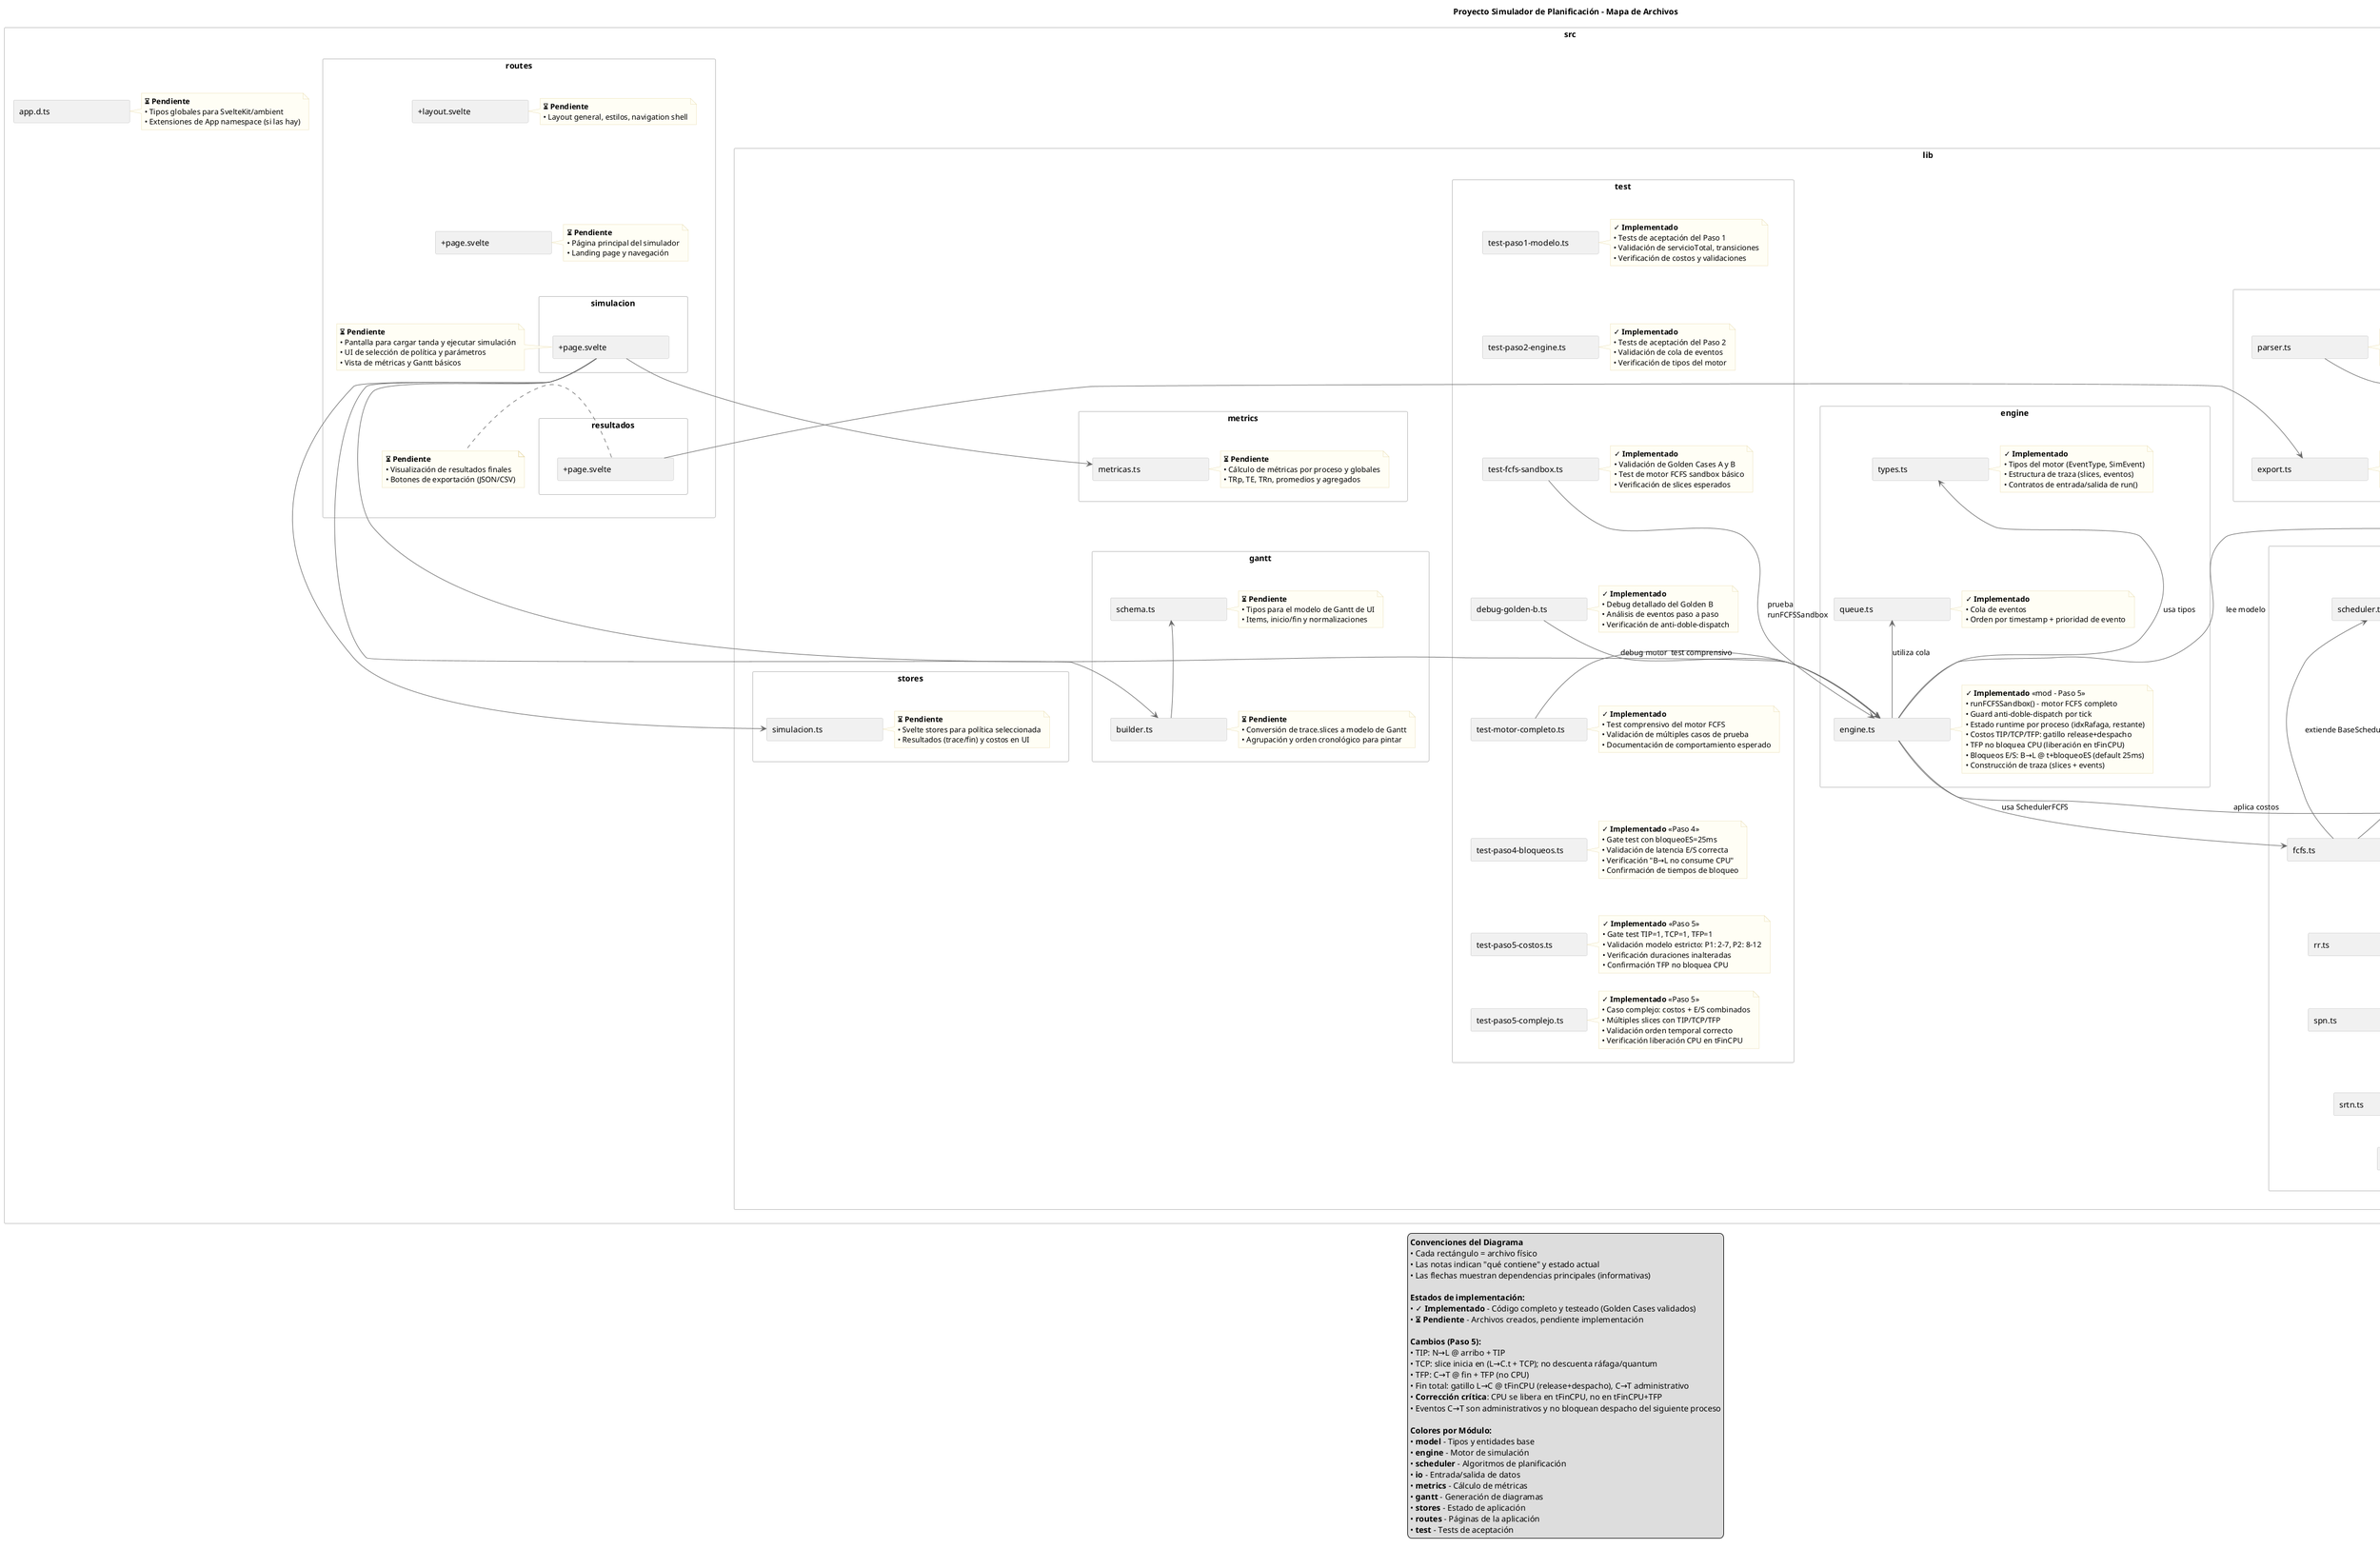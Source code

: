 @startuml Estructura - Mapa de Archivos

!define MODEL_COLOR #E8F4FD
!define ENGINE_COLOR #FDF2E9
!define SCHED_COLOR #E8F8F5
!define IO_COLOR #F3E5F5
!define METRICS_COLOR #EBF5FB
!define GANTT_COLOR #FADBD8
!define STORES_COLOR #FDEAA7
!define ROUTES_COLOR #D5E8D4
!define TEST_COLOR #FFF2CC

skinparam shadowing false
skinparam defaultTextAlignment left
skinparam packageStyle rectangle
skinparam ArrowColor #666666
skinparam PackageBorderColor #999999
skinparam RectangleBorderColor #BBBBBB
skinparam NoteBackgroundColor #FFFEF5
skinparam NoteBorderColor #E6D8A8
skinparam minClassWidth 180
skinparam maxMessageSize 150
skinparam nodesep 20
skinparam ranksep 30
hide circle

title Proyecto Simulador de Planificación – Mapa de Archivos

package "src" as SRC {

  package "lib" as LIB {

      package "model" as MODEL {
        rectangle "proceso.ts" as proceso_ts
        rectangle "rafaga.ts" as rafaga_ts
        rectangle "estados.ts" as estados_ts
        rectangle "costos.ts" as costos_ts
        
        proceso_ts -[hidden]down-> rafaga_ts
        rafaga_ts -[hidden]down-> estados_ts
        estados_ts -[hidden]down-> costos_ts

        note right of proceso_ts
          **✓ Implementado**
          • Tipos de Proceso (pid, arribo, ráfagas)
          • Estado del proceso (N, L, C, B, F)
          • servicioTotal() - suma de ráfagas CPU
          • isProcesoValido() - validación básica
        end note

        note right of rafaga_ts
          **✓ Implementado**
          • Utilidades para manejar rafagas
          • Índice/actual y chequeos de restantes
          • rafagaActual() - obtiene ráfaga por índice
          • quedanRafagas() - verifica ráfagas restantes
        end note

        note right of estados_ts
          **✓ Implementado**
          • Definición de estados
          • Reglas de transición válidas (invariantes)
          • Estados canónicos (N,L,C,B,F)
          • isTransicionLegal() - validador de transiciones
          • assertTransicionLegal() - error si ilegal
          • transicionarEstado() - transición inmutable
        end note

        note right of costos_ts
          **✓ Implementado**
          • Interface Costos (TIP, TCP, TFP, bloqueoES)
          • COSTOS_DEF - defaults (bloqueoES=25)
          • validarCostos() - verifica valores ≥ 0
          • makeCostos() - constructor saneado
        end note
      }

      package "engine" as ENGINE {
        rectangle "types.ts" as engine_types_ts
        rectangle "queue.ts" as queue_ts
        rectangle "engine.ts" as engine_ts
        
        engine_types_ts -[hidden]down-> queue_ts
        queue_ts -[hidden]down-> engine_ts

        note right of engine_types_ts
          **✓ Implementado**
          • Tipos del motor (EventType, SimEvent)
          • Estructura de traza (slices, eventos)
          • Contratos de entrada/salida de run()
        end note

        note right of queue_ts
          **✓ Implementado**
          • Cola de eventos
          • Orden por timestamp + prioridad de evento
        end note

        note right of engine_ts
          **✓ Implementado** <<mod - Paso 5>>
          • runFCFSSandbox() - motor FCFS completo
          • Guard anti-doble-dispatch por tick
          • Estado runtime por proceso (idxRafaga, restante)
          • Costos TIP/TCP/TFP: gatillo release+despacho
          • TFP no bloquea CPU (liberación en tFinCPU)
          • Bloqueos E/S: B→L @ t+bloqueoES (default 25ms)
          • Construcción de traza (slices + events)
        end note
      }

      package "scheduler" as SCHED {
        rectangle "scheduler.ts" as scheduler_ts
        rectangle "ready-queue.ts" as ready_queue_ts
        rectangle "fcfs.ts" as fcfs_ts
        rectangle "rr.ts" as rr_ts
        rectangle "spn.ts" as spn_ts
        rectangle "srtn.ts" as srtn_ts
        rectangle "priority.ts" as priority_ts
        
        scheduler_ts -[hidden]down-> ready_queue_ts
        ready_queue_ts -[hidden]down-> fcfs_ts
        fcfs_ts -[hidden]down-> rr_ts
        rr_ts -[hidden]down-> spn_ts
        spn_ts -[hidden]down-> srtn_ts
        srtn_ts -[hidden]down-> priority_ts

        note right of scheduler_ts
          **✓ Implementado**
          • IScheduler - interfaz completa de planificadores
          • BaseScheduler - clase base abstracta
          • Métodos: onAdmit, onReady, onBlock, onFinish, next()
        end note

        note right of ready_queue_ts
          **✓ Implementado**
          • ReadyQueue - cola FIFO simple
          • Métodos: enqueue, dequeue, isEmpty, clear, toArray
          • Manejo de PIDs en orden de llegada
        end note

        note right of fcfs_ts
          **✓ Implementado**
          • SchedulerFCFS - First Come First Served
          • Extiende BaseScheduler
          • Política no expropiativa (FIFO puro)
          • Integrado con motor sandbox
        end note

        note right of rr_ts
          **⏳ Pendiente**
          • Planificador Round Robin
          • Manejo de quantum y reencolado
        end note

        note right of spn_ts
          **⏳ Pendiente**
          • Planificador SPN (no expropiativo)
          • Selección por ráfaga más corta siguiente
        end note

        note right of srtn_ts
          **⏳ Pendiente**
          • Planificador SRTN (expropiativo)
          • Selección por menor tiempo restante
        end note

        note right of priority_ts
          **⏳ Pendiente**
          • Planificador por prioridades
          • (Opcional) Envejecimiento/ajuste de prioridad
        end note
      }

      package "io" as IO {
        rectangle "parser.ts" as parser_ts
        rectangle "export.ts" as export_ts
        
        parser_ts -[hidden]down-> export_ts

        note right of parser_ts
          **⏳ Pendiente**
          • Validación y normalización de entrada (JSON/CSV)
          • Conversión a estructuras de Proceso
        end note

        note right of export_ts
          **⏳ Pendiente**
          • Exportación de trazas/métricas (JSON/CSV)
          • Helpers para descarga/serialización
        end note
      }

      package "metrics" as METRICS {
        rectangle "metricas.ts" as metricas_ts
        note right of metricas_ts
          **⏳ Pendiente**
          • Cálculo de métricas por proceso y globales
          • TRp, TE, TRn, promedios y agregados
        end note
      }

      package "gantt" as GANTT {
        rectangle "schema.ts" as schema_ts
        rectangle "builder.ts" as builder_ts
        
        schema_ts -[hidden]down-> builder_ts

        note right of schema_ts
          **⏳ Pendiente**
          • Tipos para el modelo de Gantt de UI
          • Items, inicio/fin y normalizaciones
        end note

        note right of builder_ts
          **⏳ Pendiente**
          • Conversión de trace.slices a modelo de Gantt
          • Agrupación y orden cronológico para pintar
        end note
      }
    

    package "stores" as STORES {
      rectangle "simulacion.ts" as simulacion_store_ts
      note right of simulacion_store_ts
        **⏳ Pendiente**
        • Svelte stores para política seleccionada
        • Resultados (trace/fin) y costos en UI
      end note
    }

    package "test" as TEST {
      rectangle "test-paso1-modelo.ts" as test_paso1_ts
      rectangle "test-paso2-engine.ts" as test_paso2_ts
      rectangle "test-fcfs-sandbox.ts" as test_fcfs_sandbox_ts
      rectangle "debug-golden-b.ts" as debug_golden_b_ts
      rectangle "test-motor-completo.ts" as test_motor_completo_ts
      rectangle "test-paso4-bloqueos.ts" as test_paso4_bloqueos_ts
      rectangle "test-paso5-costos.ts" as test_paso5_costos_ts
      rectangle "test-paso5-complejo.ts" as test_paso5_complejo_ts
      
      test_paso1_ts -[hidden]down-> test_paso2_ts
      test_paso2_ts -[hidden]down-> test_fcfs_sandbox_ts
      test_fcfs_sandbox_ts -[hidden]down-> debug_golden_b_ts
      debug_golden_b_ts -[hidden]down-> test_motor_completo_ts
      test_motor_completo_ts -[hidden]down-> test_paso4_bloqueos_ts
      test_paso4_bloqueos_ts -[hidden]down-> test_paso5_costos_ts
      test_paso5_costos_ts -[hidden]down-> test_paso5_complejo_ts

      note right of test_paso1_ts
        **✓ Implementado**
        • Tests de aceptación del Paso 1
        • Validación de servicioTotal, transiciones
        • Verificación de costos y validaciones
      end note

      note right of test_paso2_ts
        **✓ Implementado**
        • Tests de aceptación del Paso 2
        • Validación de cola de eventos
        • Verificación de tipos del motor
      end note

      note right of test_fcfs_sandbox_ts
        **✓ Implementado**
        • Validación de Golden Cases A y B
        • Test de motor FCFS sandbox básico
        • Verificación de slices esperados
      end note

      note right of debug_golden_b_ts
        **✓ Implementado**
        • Debug detallado del Golden B
        • Análisis de eventos paso a paso
        • Verificación de anti-doble-dispatch
      end note

      note right of test_motor_completo_ts
        **✓ Implementado**
        • Test comprensivo del motor FCFS
        • Validación de múltiples casos de prueba
        • Documentación de comportamiento esperado
      end note

      note right of test_paso4_bloqueos_ts
        **✓ Implementado** <<Paso 4>>
        • Gate test con bloqueoES=25ms
        • Validación de latencia E/S correcta
        • Verificación "B→L no consume CPU"
        • Confirmación de tiempos de bloqueo
      end note

      note right of test_paso5_costos_ts
        **✓ Implementado** <<Paso 5>>
        • Gate test TIP=1, TCP=1, TFP=1
        • Validación modelo estricto: P1: 2–7, P2: 8–12
        • Verificación duraciones inalteradas
        • Confirmación TFP no bloquea CPU
      end note

      note right of test_paso5_complejo_ts
        **✓ Implementado** <<Paso 5>>
        • Caso complejo: costos + E/S combinados
        • Múltiples slices con TIP/TCP/TFP
        • Validación orden temporal correcto
        • Verificación liberación CPU en tFinCPU
      end note
    }
  }

  package "routes" as ROUTES {
    rectangle "+layout.svelte" as layout_svelte
    rectangle "+page.svelte" as main_page

    package "simulacion" as R_SIM {
      rectangle "+page.svelte" as simulacion_page
    }
    
    package "resultados" as R_RES {
      rectangle "+page.svelte" as resultados_page
    }
    
    layout_svelte -[hidden]down-> main_page
    main_page -[hidden]down-> R_SIM
    R_SIM -[hidden]down-> R_RES

    note right of layout_svelte
      **⏳ Pendiente**
      • Layout general, estilos, navigation shell
    end note

    note right of main_page
      **⏳ Pendiente**
      • Página principal del simulador
      • Landing page y navegación
    end note

    note right of simulacion_page
      **⏳ Pendiente**
      • Pantalla para cargar tanda y ejecutar simulación
      • UI de selección de política y parámetros
      • Vista de métricas y Gantt básicos
    end note

    note right of resultados_page
      **⏳ Pendiente**
      • Visualización de resultados finales
      • Botones de exportación (JSON/CSV)
    end note
  }

  rectangle "app.d.ts" as app_dts
  note right of app_dts
    **⏳ Pendiente**
    • Tipos globales para SvelteKit/ambient
    • Extensiones de App namespace (si las hay)
  end note
}

MODEL -[hidden]down-> ENGINE
ENGINE -[hidden]down-> SCHED
SCHED -[hidden]down-> IO
IO -[hidden]down-> METRICS
METRICS -[hidden]down-> GANTT
GANTT -[hidden]down-> STORES
STORES -[hidden]down-> TEST
TEST -[hidden]down-> ROUTES

' Motor y tipos
engine_ts --> engine_types_ts : usa tipos
engine_ts --> queue_ts : utiliza cola
engine_ts --> fcfs_ts : usa SchedulerFCFS
engine_ts --> proceso_ts : lee modelo
engine_ts --> costos_ts : aplica costos

' Planificadores y cola
scheduler_ts --> ready_queue_ts : usa ReadyQueue
fcfs_ts --> scheduler_ts : extiende BaseScheduler
fcfs_ts --> ready_queue_ts : hereda uso
rr_ts --> ready_queue_ts
spn_ts --> ready_queue_ts
srtn_ts --> ready_queue_ts
priority_ts --> ready_queue_ts

' Tests y motor
test_fcfs_sandbox_ts --> engine_ts : prueba runFCFSSandbox
debug_golden_b_ts --> engine_ts : debug motor
test_motor_completo_ts --> engine_ts : test comprensivo

' Gantt y esquemas
builder_ts --> schema_ts

' UI y lógica
simulacion_page --> simulacion_store_ts
simulacion_page --> engine_ts
simulacion_page --> builder_ts
simulacion_page --> metricas_ts
resultados_page --> export_ts

' Parser y modelo
parser_ts --> proceso_ts

' ----------------------------------------------------------
legend bottom
**Convenciones del Diagrama**
• Cada rectángulo = archivo físico
• Las notas indican "qué contiene" y estado actual
• Las flechas muestran dependencias principales (informativas)

**Estados de implementación:**
• **✓ Implementado** - Código completo y testeado (Golden Cases validados)
• **⏳ Pendiente** - Archivos creados, pendiente implementación

**Cambios (Paso 5):**
• TIP: N→L @ arribo + TIP
• TCP: slice inicia en (L→C.t + TCP); no descuenta ráfaga/quantum
• TFP: C→T @ fin + TFP (no CPU)
• Fin total: gatillo L→C @ tFinCPU (release+despacho), C→T administrativo
• **Corrección crítica**: CPU se libera en tFinCPU, no en tFinCPU+TFP
• Eventos C→T son administrativos y no bloquean despacho del siguiente proceso

**Colores por Módulo:**
• **model** - Tipos y entidades base
• **engine** - Motor de simulación  
• **scheduler** - Algoritmos de planificación
• **io** - Entrada/salida de datos
• **metrics** - Cálculo de métricas
• **gantt** - Generación de diagramas
• **stores** - Estado de aplicación
• **routes** - Páginas de la aplicación
• **test** - Tests de aceptación
endlegend

@enduml
